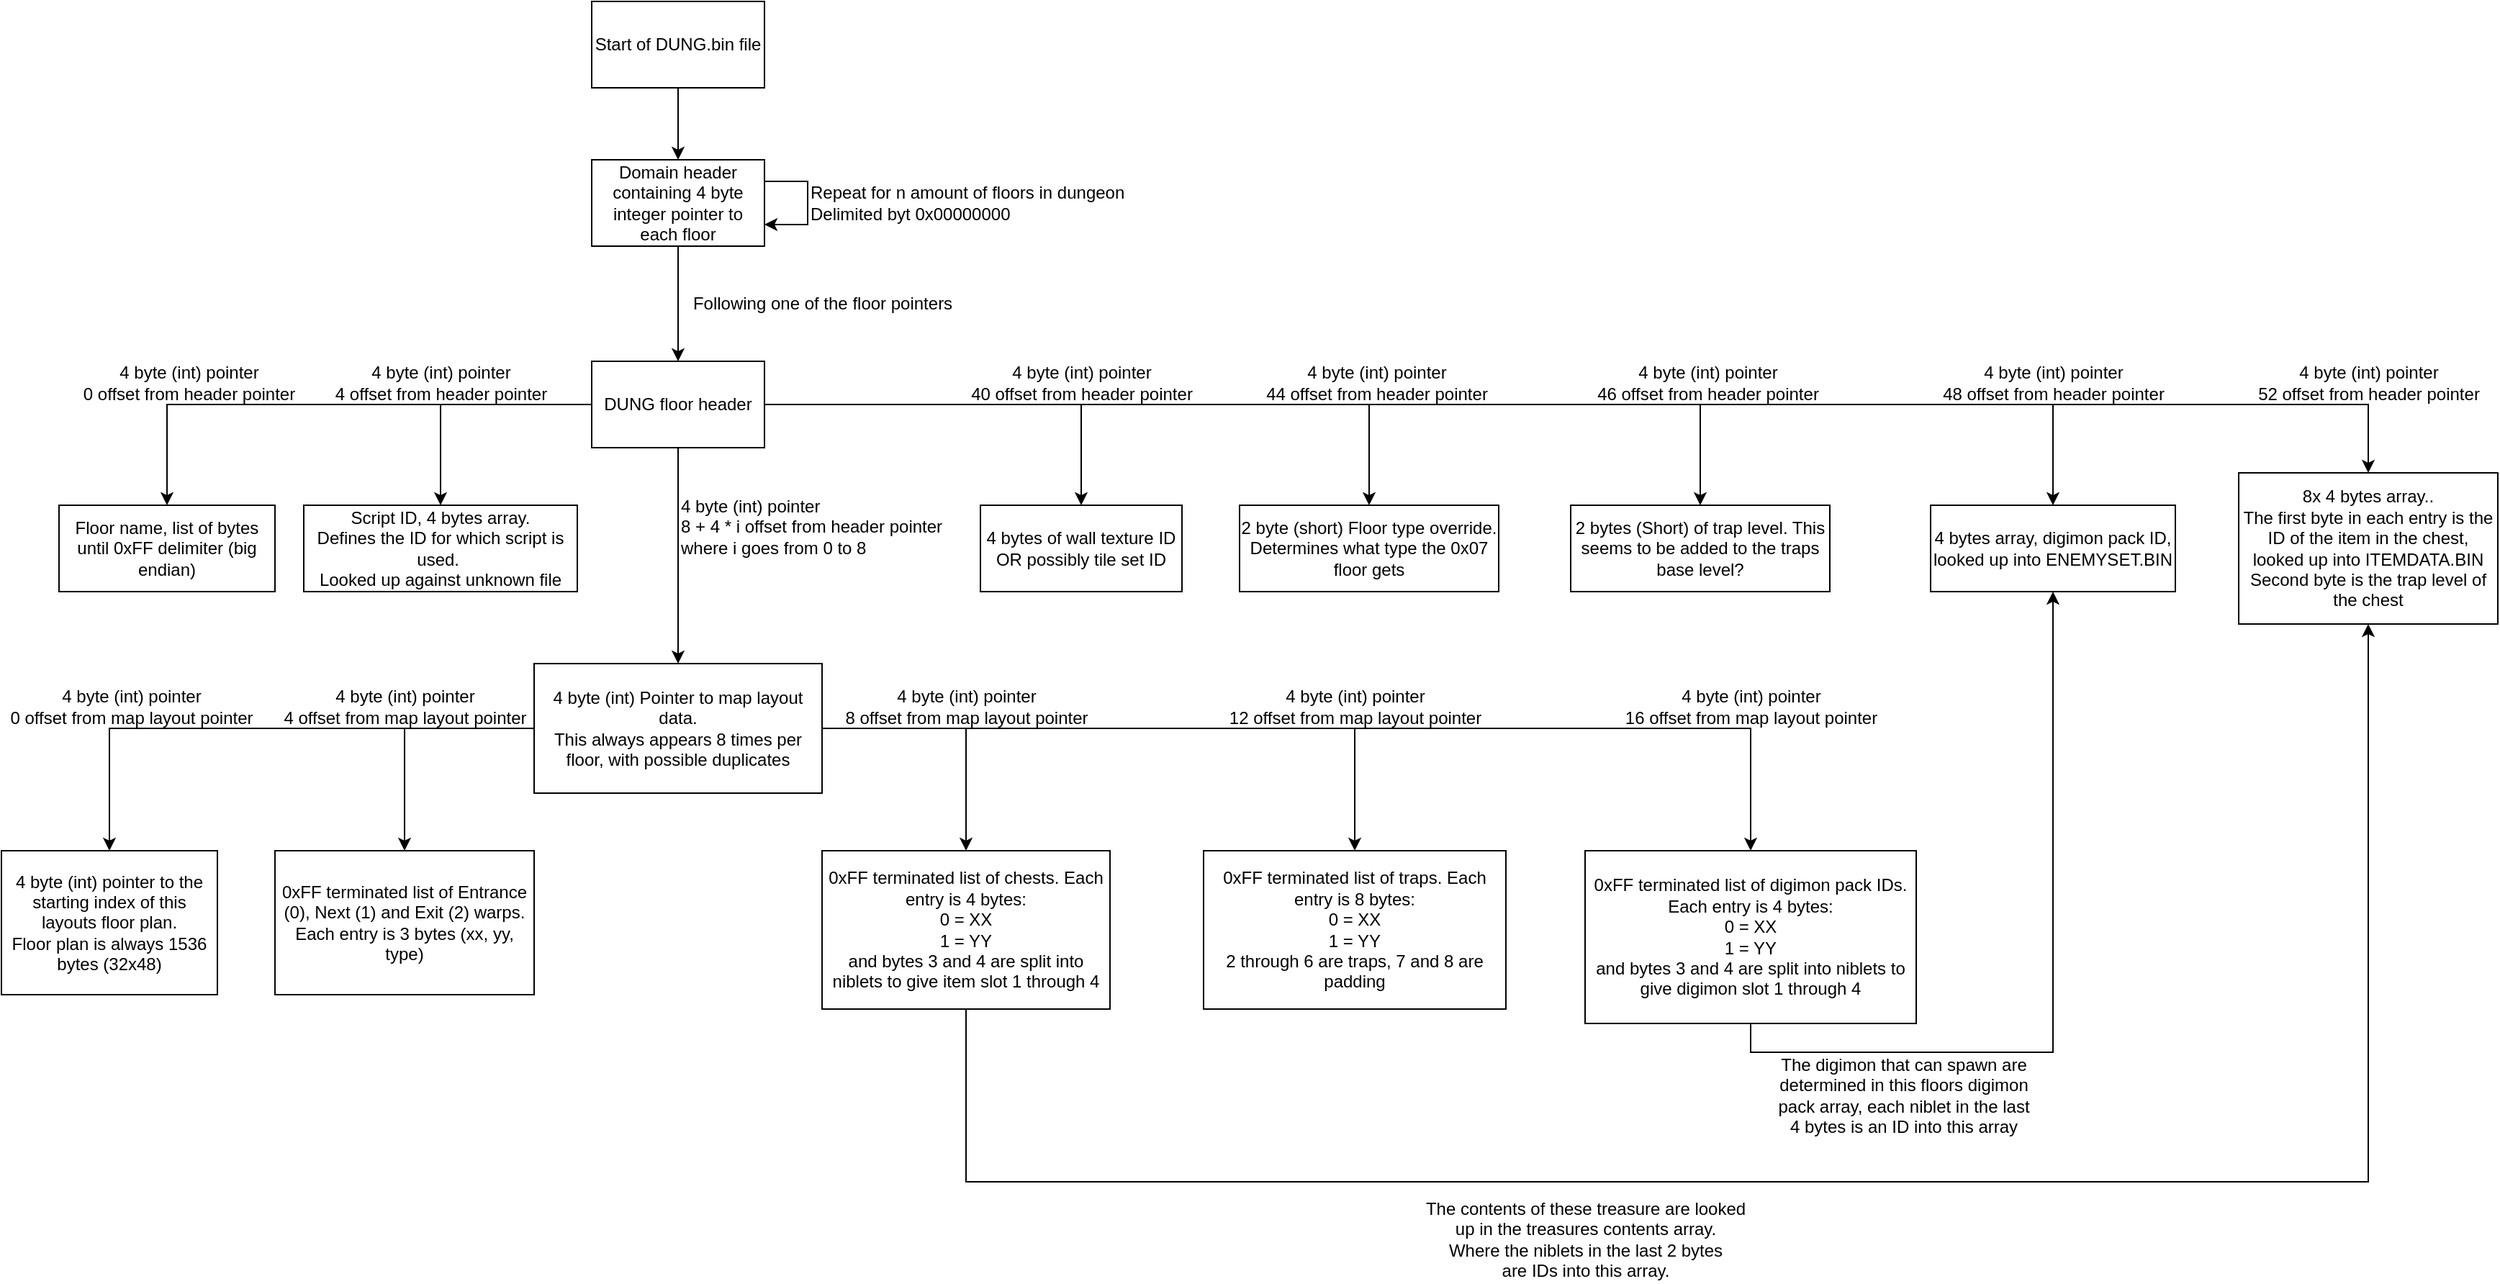 <mxfile version="15.5.9" type="device"><diagram id="_4DvccsHczbIKDw7gbvj" name="Page-1"><mxGraphModel dx="2249" dy="762" grid="1" gridSize="10" guides="1" tooltips="1" connect="1" arrows="1" fold="1" page="1" pageScale="1" pageWidth="827" pageHeight="1169" background="#ffffff" math="0" shadow="0"><root><mxCell id="0"/><mxCell id="1" parent="0"/><mxCell id="nmisEg_C6lRP0buTctPX-5" style="edgeStyle=orthogonalEdgeStyle;rounded=0;orthogonalLoop=1;jettySize=auto;html=1;" parent="1" source="nmisEg_C6lRP0buTctPX-1" target="nmisEg_C6lRP0buTctPX-2" edge="1"><mxGeometry relative="1" as="geometry"/></mxCell><mxCell id="nmisEg_C6lRP0buTctPX-1" value="Start of DUNG.bin file" style="rounded=0;whiteSpace=wrap;html=1;" parent="1" vertex="1"><mxGeometry x="330" y="60" width="120" height="60" as="geometry"/></mxCell><mxCell id="nmisEg_C6lRP0buTctPX-7" style="edgeStyle=orthogonalEdgeStyle;rounded=0;orthogonalLoop=1;jettySize=auto;html=1;exitX=0.5;exitY=1;exitDx=0;exitDy=0;" parent="1" source="nmisEg_C6lRP0buTctPX-2" target="nmisEg_C6lRP0buTctPX-6" edge="1"><mxGeometry relative="1" as="geometry"/></mxCell><mxCell id="nmisEg_C6lRP0buTctPX-2" value="Domain header containing 4 byte integer pointer to each floor" style="rounded=0;whiteSpace=wrap;html=1;" parent="1" vertex="1"><mxGeometry x="330" y="170" width="120" height="60" as="geometry"/></mxCell><mxCell id="nmisEg_C6lRP0buTctPX-3" value="" style="endArrow=classic;html=1;rounded=0;exitX=1;exitY=0.25;exitDx=0;exitDy=0;entryX=1;entryY=0.75;entryDx=0;entryDy=0;" parent="1" source="nmisEg_C6lRP0buTctPX-2" target="nmisEg_C6lRP0buTctPX-2" edge="1"><mxGeometry width="50" height="50" relative="1" as="geometry"><mxPoint x="390" y="390" as="sourcePoint"/><mxPoint x="500" y="230" as="targetPoint"/><Array as="points"><mxPoint x="480" y="185"/><mxPoint x="480" y="200"/><mxPoint x="480" y="215"/></Array></mxGeometry></mxCell><mxCell id="nmisEg_C6lRP0buTctPX-4" value="Repeat for n amount of floors in dungeon&lt;br&gt;Delimited byt 0x00000000" style="text;html=1;align=left;verticalAlign=middle;resizable=0;points=[];autosize=1;strokeColor=none;fillColor=none;" parent="1" vertex="1"><mxGeometry x="480" y="185" width="230" height="30" as="geometry"/></mxCell><mxCell id="nmisEg_C6lRP0buTctPX-10" style="edgeStyle=orthogonalEdgeStyle;rounded=0;orthogonalLoop=1;jettySize=auto;html=1;" parent="1" source="nmisEg_C6lRP0buTctPX-6" target="nmisEg_C6lRP0buTctPX-9" edge="1"><mxGeometry relative="1" as="geometry"/></mxCell><mxCell id="nmisEg_C6lRP0buTctPX-13" style="edgeStyle=orthogonalEdgeStyle;rounded=0;orthogonalLoop=1;jettySize=auto;html=1;exitX=0;exitY=0.5;exitDx=0;exitDy=0;" parent="1" source="nmisEg_C6lRP0buTctPX-6" target="nmisEg_C6lRP0buTctPX-12" edge="1"><mxGeometry relative="1" as="geometry"/></mxCell><mxCell id="nmisEg_C6lRP0buTctPX-16" style="edgeStyle=orthogonalEdgeStyle;rounded=0;orthogonalLoop=1;jettySize=auto;html=1;entryX=0.5;entryY=0;entryDx=0;entryDy=0;" parent="1" source="nmisEg_C6lRP0buTctPX-6" target="nmisEg_C6lRP0buTctPX-15" edge="1"><mxGeometry relative="1" as="geometry"/></mxCell><mxCell id="nmisEg_C6lRP0buTctPX-19" style="edgeStyle=orthogonalEdgeStyle;rounded=0;orthogonalLoop=1;jettySize=auto;html=1;exitX=1;exitY=0.5;exitDx=0;exitDy=0;entryX=0.5;entryY=0;entryDx=0;entryDy=0;" parent="1" source="nmisEg_C6lRP0buTctPX-6" target="nmisEg_C6lRP0buTctPX-18" edge="1"><mxGeometry relative="1" as="geometry"/></mxCell><mxCell id="nmisEg_C6lRP0buTctPX-22" style="edgeStyle=orthogonalEdgeStyle;rounded=0;orthogonalLoop=1;jettySize=auto;html=1;" parent="1" source="nmisEg_C6lRP0buTctPX-6" target="nmisEg_C6lRP0buTctPX-21" edge="1"><mxGeometry relative="1" as="geometry"/></mxCell><mxCell id="nmisEg_C6lRP0buTctPX-25" style="edgeStyle=orthogonalEdgeStyle;rounded=0;orthogonalLoop=1;jettySize=auto;html=1;exitX=1;exitY=0.5;exitDx=0;exitDy=0;" parent="1" source="nmisEg_C6lRP0buTctPX-6" target="nmisEg_C6lRP0buTctPX-24" edge="1"><mxGeometry relative="1" as="geometry"/></mxCell><mxCell id="nmisEg_C6lRP0buTctPX-28" style="edgeStyle=orthogonalEdgeStyle;rounded=0;orthogonalLoop=1;jettySize=auto;html=1;" parent="1" source="nmisEg_C6lRP0buTctPX-6" target="nmisEg_C6lRP0buTctPX-27" edge="1"><mxGeometry relative="1" as="geometry"/></mxCell><mxCell id="nmisEg_C6lRP0buTctPX-31" style="edgeStyle=orthogonalEdgeStyle;rounded=0;orthogonalLoop=1;jettySize=auto;html=1;" parent="1" source="nmisEg_C6lRP0buTctPX-6" target="nmisEg_C6lRP0buTctPX-30" edge="1"><mxGeometry relative="1" as="geometry"/></mxCell><mxCell id="nmisEg_C6lRP0buTctPX-6" value="DUNG floor header" style="rounded=0;whiteSpace=wrap;html=1;" parent="1" vertex="1"><mxGeometry x="330" y="310" width="120" height="60" as="geometry"/></mxCell><mxCell id="nmisEg_C6lRP0buTctPX-8" value="Following one of the floor pointers" style="text;html=1;align=center;verticalAlign=middle;resizable=0;points=[];autosize=1;strokeColor=none;fillColor=none;" parent="1" vertex="1"><mxGeometry x="390" y="260" width="200" height="20" as="geometry"/></mxCell><mxCell id="nmisEg_C6lRP0buTctPX-9" value="Floor name, list of bytes until 0xFF delimiter (big endian)" style="whiteSpace=wrap;html=1;" parent="1" vertex="1"><mxGeometry x="-40" y="410" width="150" height="60" as="geometry"/></mxCell><mxCell id="nmisEg_C6lRP0buTctPX-11" value="4 byte (int) pointer&lt;br&gt;0 offset from header pointer" style="text;html=1;align=center;verticalAlign=middle;resizable=0;points=[];autosize=1;strokeColor=none;fillColor=none;" parent="1" vertex="1"><mxGeometry x="-30" y="310" width="160" height="30" as="geometry"/></mxCell><mxCell id="nmisEg_C6lRP0buTctPX-12" value="Script ID, 4 bytes array.&lt;br&gt;Defines the ID for which script is used.&amp;nbsp;&lt;br&gt;Looked up against unknown file" style="whiteSpace=wrap;html=1;" parent="1" vertex="1"><mxGeometry x="130" y="410" width="190" height="60" as="geometry"/></mxCell><mxCell id="nmisEg_C6lRP0buTctPX-14" value="4 byte (int) pointer&lt;br&gt;4 offset from header pointer" style="text;html=1;align=center;verticalAlign=middle;resizable=0;points=[];autosize=1;strokeColor=none;fillColor=none;" parent="1" vertex="1"><mxGeometry x="145" y="310" width="160" height="30" as="geometry"/></mxCell><mxCell id="nmisEg_C6lRP0buTctPX-34" style="edgeStyle=orthogonalEdgeStyle;rounded=0;orthogonalLoop=1;jettySize=auto;html=1;" parent="1" source="nmisEg_C6lRP0buTctPX-15" target="nmisEg_C6lRP0buTctPX-33" edge="1"><mxGeometry relative="1" as="geometry"/></mxCell><mxCell id="nmisEg_C6lRP0buTctPX-37" style="edgeStyle=orthogonalEdgeStyle;rounded=0;orthogonalLoop=1;jettySize=auto;html=1;exitX=0;exitY=0.5;exitDx=0;exitDy=0;entryX=0.5;entryY=0;entryDx=0;entryDy=0;" parent="1" source="nmisEg_C6lRP0buTctPX-15" target="nmisEg_C6lRP0buTctPX-36" edge="1"><mxGeometry relative="1" as="geometry"><mxPoint x="200" y="630" as="targetPoint"/></mxGeometry></mxCell><mxCell id="nmisEg_C6lRP0buTctPX-40" style="edgeStyle=orthogonalEdgeStyle;rounded=0;orthogonalLoop=1;jettySize=auto;html=1;exitX=1;exitY=0.5;exitDx=0;exitDy=0;" parent="1" source="nmisEg_C6lRP0buTctPX-15" target="nmisEg_C6lRP0buTctPX-39" edge="1"><mxGeometry relative="1" as="geometry"/></mxCell><mxCell id="nmisEg_C6lRP0buTctPX-43" style="edgeStyle=orthogonalEdgeStyle;rounded=0;orthogonalLoop=1;jettySize=auto;html=1;" parent="1" source="nmisEg_C6lRP0buTctPX-15" target="nmisEg_C6lRP0buTctPX-42" edge="1"><mxGeometry relative="1" as="geometry"/></mxCell><mxCell id="nmisEg_C6lRP0buTctPX-48" style="edgeStyle=orthogonalEdgeStyle;rounded=0;orthogonalLoop=1;jettySize=auto;html=1;" parent="1" source="nmisEg_C6lRP0buTctPX-15" target="nmisEg_C6lRP0buTctPX-47" edge="1"><mxGeometry relative="1" as="geometry"/></mxCell><mxCell id="nmisEg_C6lRP0buTctPX-15" value="4 byte (int) Pointer to map layout data.&lt;br&gt;This always appears 8 times per floor, with possible duplicates&lt;br&gt;" style="whiteSpace=wrap;html=1;" parent="1" vertex="1"><mxGeometry x="290" y="520" width="200" height="90" as="geometry"/></mxCell><mxCell id="nmisEg_C6lRP0buTctPX-17" value="4 byte (int) pointer&amp;nbsp;&lt;br&gt;8 + 4 * i offset from header pointer&lt;br&gt;where i goes from 0 to 8" style="text;html=1;align=left;verticalAlign=middle;resizable=0;points=[];autosize=1;strokeColor=none;fillColor=none;" parent="1" vertex="1"><mxGeometry x="390" y="400" width="200" height="50" as="geometry"/></mxCell><mxCell id="nmisEg_C6lRP0buTctPX-18" value="4 bytes of wall texture ID&lt;br&gt;OR possibly tile set ID" style="whiteSpace=wrap;html=1;" parent="1" vertex="1"><mxGeometry x="600" y="410" width="140" height="60" as="geometry"/></mxCell><mxCell id="nmisEg_C6lRP0buTctPX-20" value="4 byte (int) pointer&lt;br&gt;40 offset from header pointer" style="text;html=1;align=center;verticalAlign=middle;resizable=0;points=[];autosize=1;strokeColor=none;fillColor=none;" parent="1" vertex="1"><mxGeometry x="585" y="310" width="170" height="30" as="geometry"/></mxCell><mxCell id="nmisEg_C6lRP0buTctPX-21" value="2 byte (short) Floor type override. Determines what type the 0x07 floor gets" style="whiteSpace=wrap;html=1;" parent="1" vertex="1"><mxGeometry x="780" y="410" width="180" height="60" as="geometry"/></mxCell><mxCell id="nmisEg_C6lRP0buTctPX-23" value="4 byte (int) pointer&lt;br&gt;44 offset from header pointer" style="text;html=1;align=center;verticalAlign=middle;resizable=0;points=[];autosize=1;strokeColor=none;fillColor=none;" parent="1" vertex="1"><mxGeometry x="790" y="310" width="170" height="30" as="geometry"/></mxCell><mxCell id="nmisEg_C6lRP0buTctPX-24" value="2 bytes (Short) of trap level. This seems to be added to the traps base level?" style="whiteSpace=wrap;html=1;" parent="1" vertex="1"><mxGeometry x="1010" y="410" width="180" height="60" as="geometry"/></mxCell><mxCell id="nmisEg_C6lRP0buTctPX-26" value="4 byte (int) pointer&lt;br&gt;46 offset from header pointer" style="text;html=1;align=center;verticalAlign=middle;resizable=0;points=[];autosize=1;strokeColor=none;fillColor=none;" parent="1" vertex="1"><mxGeometry x="1020" y="310" width="170" height="30" as="geometry"/></mxCell><mxCell id="nmisEg_C6lRP0buTctPX-27" value="4 bytes array, digimon pack ID, looked up into ENEMYSET.BIN" style="whiteSpace=wrap;html=1;" parent="1" vertex="1"><mxGeometry x="1260" y="410" width="170" height="60" as="geometry"/></mxCell><mxCell id="nmisEg_C6lRP0buTctPX-29" value="4 byte (int) pointer&lt;br&gt;48 offset from header pointer" style="text;html=1;align=center;verticalAlign=middle;resizable=0;points=[];autosize=1;strokeColor=none;fillColor=none;" parent="1" vertex="1"><mxGeometry x="1260" y="310" width="170" height="30" as="geometry"/></mxCell><mxCell id="nmisEg_C6lRP0buTctPX-30" value="8x 4 bytes array..&lt;br&gt;The first byte in each entry is the ID of the item in the chest, looked up into ITEMDATA.BIN&lt;br&gt;Second byte is the trap level of the chest" style="whiteSpace=wrap;html=1;" parent="1" vertex="1"><mxGeometry x="1474" y="387.5" width="180" height="105" as="geometry"/></mxCell><mxCell id="nmisEg_C6lRP0buTctPX-32" value="4 byte (int) pointer&lt;br&gt;52 offset from header pointer" style="text;html=1;align=center;verticalAlign=middle;resizable=0;points=[];autosize=1;strokeColor=none;fillColor=none;" parent="1" vertex="1"><mxGeometry x="1479" y="310" width="170" height="30" as="geometry"/></mxCell><mxCell id="nmisEg_C6lRP0buTctPX-33" value="4 byte (int) pointer to the starting index of this layouts floor plan.&lt;br&gt;Floor plan is always 1536 bytes (32x48)" style="whiteSpace=wrap;html=1;align=center;" parent="1" vertex="1"><mxGeometry x="-80" y="650" width="150" height="100" as="geometry"/></mxCell><mxCell id="nmisEg_C6lRP0buTctPX-35" value="4 byte (int) pointer&lt;br&gt;0 offset from map layout pointer" style="text;html=1;align=center;verticalAlign=middle;resizable=0;points=[];autosize=1;strokeColor=none;fillColor=none;" parent="1" vertex="1"><mxGeometry x="-80" y="535" width="180" height="30" as="geometry"/></mxCell><mxCell id="nmisEg_C6lRP0buTctPX-36" value="0xFF terminated list of Entrance (0), Next (1) and Exit (2) warps.&lt;br&gt;Each entry is 3 bytes (xx, yy, type)" style="whiteSpace=wrap;html=1;align=center;" parent="1" vertex="1"><mxGeometry x="110" y="650" width="180" height="100" as="geometry"/></mxCell><mxCell id="nmisEg_C6lRP0buTctPX-38" value="4 byte (int) pointer&lt;br&gt;4 offset from map layout pointer" style="text;html=1;align=center;verticalAlign=middle;resizable=0;points=[];autosize=1;strokeColor=none;fillColor=none;" parent="1" vertex="1"><mxGeometry x="110" y="535" width="180" height="30" as="geometry"/></mxCell><mxCell id="nmisEg_C6lRP0buTctPX-45" style="edgeStyle=orthogonalEdgeStyle;rounded=0;orthogonalLoop=1;jettySize=auto;html=1;entryX=0.5;entryY=1;entryDx=0;entryDy=0;" parent="1" source="nmisEg_C6lRP0buTctPX-39" target="nmisEg_C6lRP0buTctPX-30" edge="1"><mxGeometry relative="1" as="geometry"><Array as="points"><mxPoint x="590" y="880"/><mxPoint x="1564" y="880"/></Array></mxGeometry></mxCell><mxCell id="nmisEg_C6lRP0buTctPX-39" value="0xFF terminated list of chests. Each entry is 4 bytes:&lt;br&gt;0 = XX&lt;br&gt;1 = YY&lt;br&gt;and bytes 3 and 4 are split into niblets to give item slot 1 through 4" style="whiteSpace=wrap;html=1;align=center;" parent="1" vertex="1"><mxGeometry x="490" y="650" width="200" height="110" as="geometry"/></mxCell><mxCell id="nmisEg_C6lRP0buTctPX-41" value="4 byte (int) pointer&lt;br&gt;8 offset from map layout pointer" style="text;html=1;align=center;verticalAlign=middle;resizable=0;points=[];autosize=1;strokeColor=none;fillColor=none;" parent="1" vertex="1"><mxGeometry x="500" y="535" width="180" height="30" as="geometry"/></mxCell><mxCell id="nmisEg_C6lRP0buTctPX-42" value="0xFF terminated list of traps. Each entry is 8 bytes:&lt;br&gt;0 = XX&lt;br&gt;1 = YY&lt;br&gt;2 through 6 are traps, 7 and 8 are padding" style="whiteSpace=wrap;html=1;align=center;" parent="1" vertex="1"><mxGeometry x="755" y="650" width="210" height="110" as="geometry"/></mxCell><mxCell id="nmisEg_C6lRP0buTctPX-44" value="4 byte (int) pointer&lt;br&gt;12 offset from map layout pointer" style="text;html=1;align=center;verticalAlign=middle;resizable=0;points=[];autosize=1;strokeColor=none;fillColor=none;" parent="1" vertex="1"><mxGeometry x="765" y="535" width="190" height="30" as="geometry"/></mxCell><mxCell id="nmisEg_C6lRP0buTctPX-46" value="The contents of these treasure are looked &lt;br&gt;up in the treasures contents array.&lt;br&gt;Where the niblets in the last 2 bytes&lt;br&gt;are IDs into this array.&lt;br&gt;" style="text;html=1;align=center;verticalAlign=middle;resizable=0;points=[];autosize=1;strokeColor=none;fillColor=none;" parent="1" vertex="1"><mxGeometry x="900" y="890" width="240" height="60" as="geometry"/></mxCell><mxCell id="nmisEg_C6lRP0buTctPX-50" style="edgeStyle=orthogonalEdgeStyle;rounded=0;orthogonalLoop=1;jettySize=auto;html=1;entryX=0.5;entryY=1;entryDx=0;entryDy=0;" parent="1" source="nmisEg_C6lRP0buTctPX-47" target="nmisEg_C6lRP0buTctPX-27" edge="1"><mxGeometry relative="1" as="geometry"><Array as="points"><mxPoint x="1135" y="790"/><mxPoint x="1345" y="790"/></Array></mxGeometry></mxCell><mxCell id="nmisEg_C6lRP0buTctPX-47" value="0xFF terminated list of digimon pack IDs. Each entry is 4 bytes:&lt;br&gt;0 = XX&lt;br&gt;1 = YY&lt;br&gt;and bytes 3 and 4 are split into niblets to give digimon slot 1 through 4" style="whiteSpace=wrap;html=1;align=center;" parent="1" vertex="1"><mxGeometry x="1020" y="650" width="230" height="120" as="geometry"/></mxCell><mxCell id="nmisEg_C6lRP0buTctPX-49" value="4 byte (int) pointer&lt;br&gt;16 offset from map layout pointer" style="text;html=1;align=center;verticalAlign=middle;resizable=0;points=[];autosize=1;strokeColor=none;fillColor=none;" parent="1" vertex="1"><mxGeometry x="1040" y="535" width="190" height="30" as="geometry"/></mxCell><mxCell id="nmisEg_C6lRP0buTctPX-51" value="The digimon that can spawn are&lt;br&gt;determined in this floors digimon&lt;br&gt;pack array, each niblet in the last&lt;br&gt;4 bytes is an ID into this array" style="text;html=1;align=center;verticalAlign=middle;resizable=0;points=[];autosize=1;strokeColor=none;fillColor=none;" parent="1" vertex="1"><mxGeometry x="1146" y="790" width="190" height="60" as="geometry"/></mxCell></root></mxGraphModel></diagram></mxfile>
